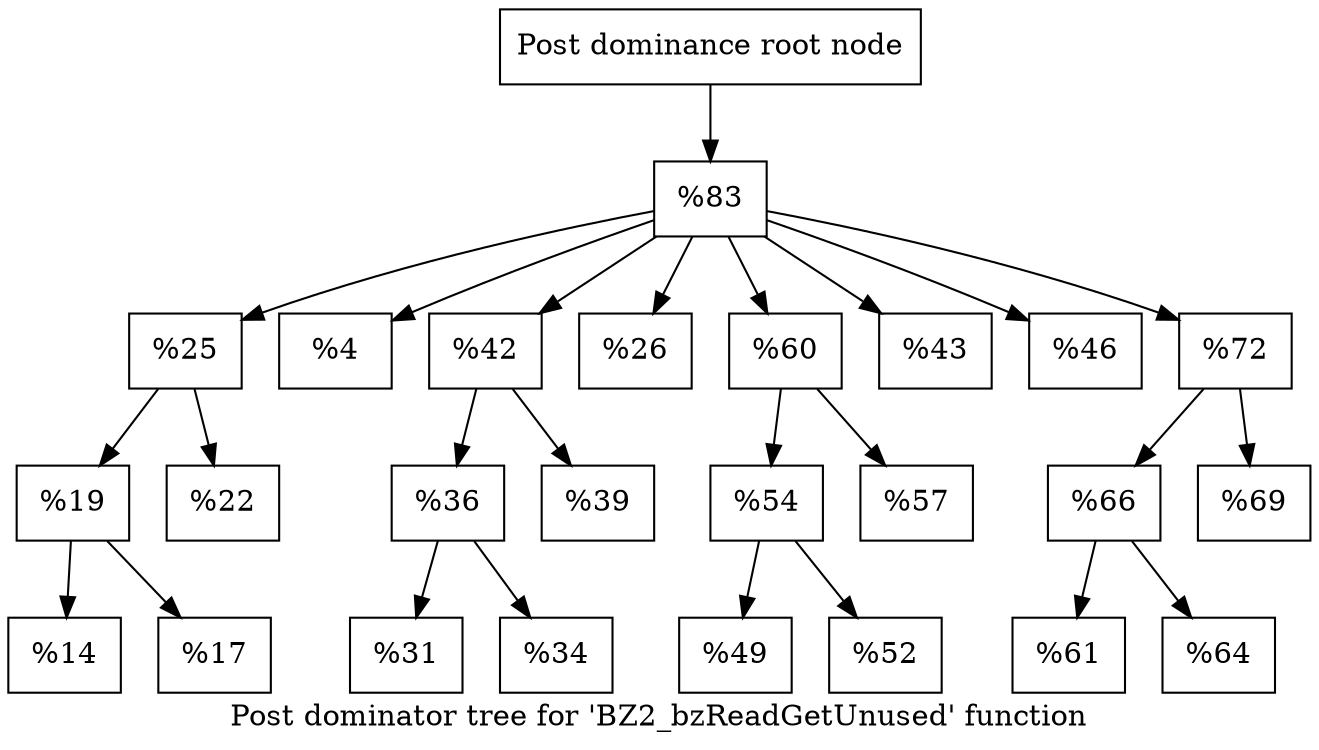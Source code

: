 digraph "Post dominator tree for 'BZ2_bzReadGetUnused' function" {
	label="Post dominator tree for 'BZ2_bzReadGetUnused' function";

	Node0xfb5a00 [shape=record,label="{Post dominance root node}"];
	Node0xfb5a00 -> Node0xfb59c0;
	Node0xfb59c0 [shape=record,label="{%83}"];
	Node0xfb59c0 -> Node0x1357830;
	Node0xfb59c0 -> Node0x132fee0;
	Node0xfb59c0 -> Node0x12aa350;
	Node0xfb59c0 -> Node0x11a1a50;
	Node0xfb59c0 -> Node0x1323eb0;
	Node0xfb59c0 -> Node0x1017d60;
	Node0xfb59c0 -> Node0x1054d00;
	Node0xfb59c0 -> Node0x1052dc0;
	Node0x1357830 [shape=record,label="{%25}"];
	Node0x1357830 -> Node0x1326460;
	Node0x1357830 -> Node0x12a36f0;
	Node0x1326460 [shape=record,label="{%19}"];
	Node0x1326460 -> Node0x10deea0;
	Node0x1326460 -> Node0x1324370;
	Node0x10deea0 [shape=record,label="{%14}"];
	Node0x1324370 [shape=record,label="{%17}"];
	Node0x12a36f0 [shape=record,label="{%22}"];
	Node0x132fee0 [shape=record,label="{%4}"];
	Node0x12aa350 [shape=record,label="{%42}"];
	Node0x12aa350 -> Node0x10035a0;
	Node0x12aa350 -> Node0x12ae7c0;
	Node0x10035a0 [shape=record,label="{%36}"];
	Node0x10035a0 -> Node0x10554a0;
	Node0x10035a0 -> Node0x12bbfd0;
	Node0x10554a0 [shape=record,label="{%31}"];
	Node0x12bbfd0 [shape=record,label="{%34}"];
	Node0x12ae7c0 [shape=record,label="{%39}"];
	Node0x11a1a50 [shape=record,label="{%26}"];
	Node0x1323eb0 [shape=record,label="{%60}"];
	Node0x1323eb0 -> Node0x1264790;
	Node0x1323eb0 -> Node0x11a3770;
	Node0x1264790 [shape=record,label="{%54}"];
	Node0x1264790 -> Node0x1002f60;
	Node0x1264790 -> Node0x11e4ad0;
	Node0x1002f60 [shape=record,label="{%49}"];
	Node0x11e4ad0 [shape=record,label="{%52}"];
	Node0x11a3770 [shape=record,label="{%57}"];
	Node0x1017d60 [shape=record,label="{%43}"];
	Node0x1054d00 [shape=record,label="{%46}"];
	Node0x1052dc0 [shape=record,label="{%72}"];
	Node0x1052dc0 -> Node0x12becd0;
	Node0x1052dc0 -> Node0x12adc20;
	Node0x12becd0 [shape=record,label="{%66}"];
	Node0x12becd0 -> Node0x10f0e80;
	Node0x12becd0 -> Node0x1335a60;
	Node0x10f0e80 [shape=record,label="{%61}"];
	Node0x1335a60 [shape=record,label="{%64}"];
	Node0x12adc20 [shape=record,label="{%69}"];
}
